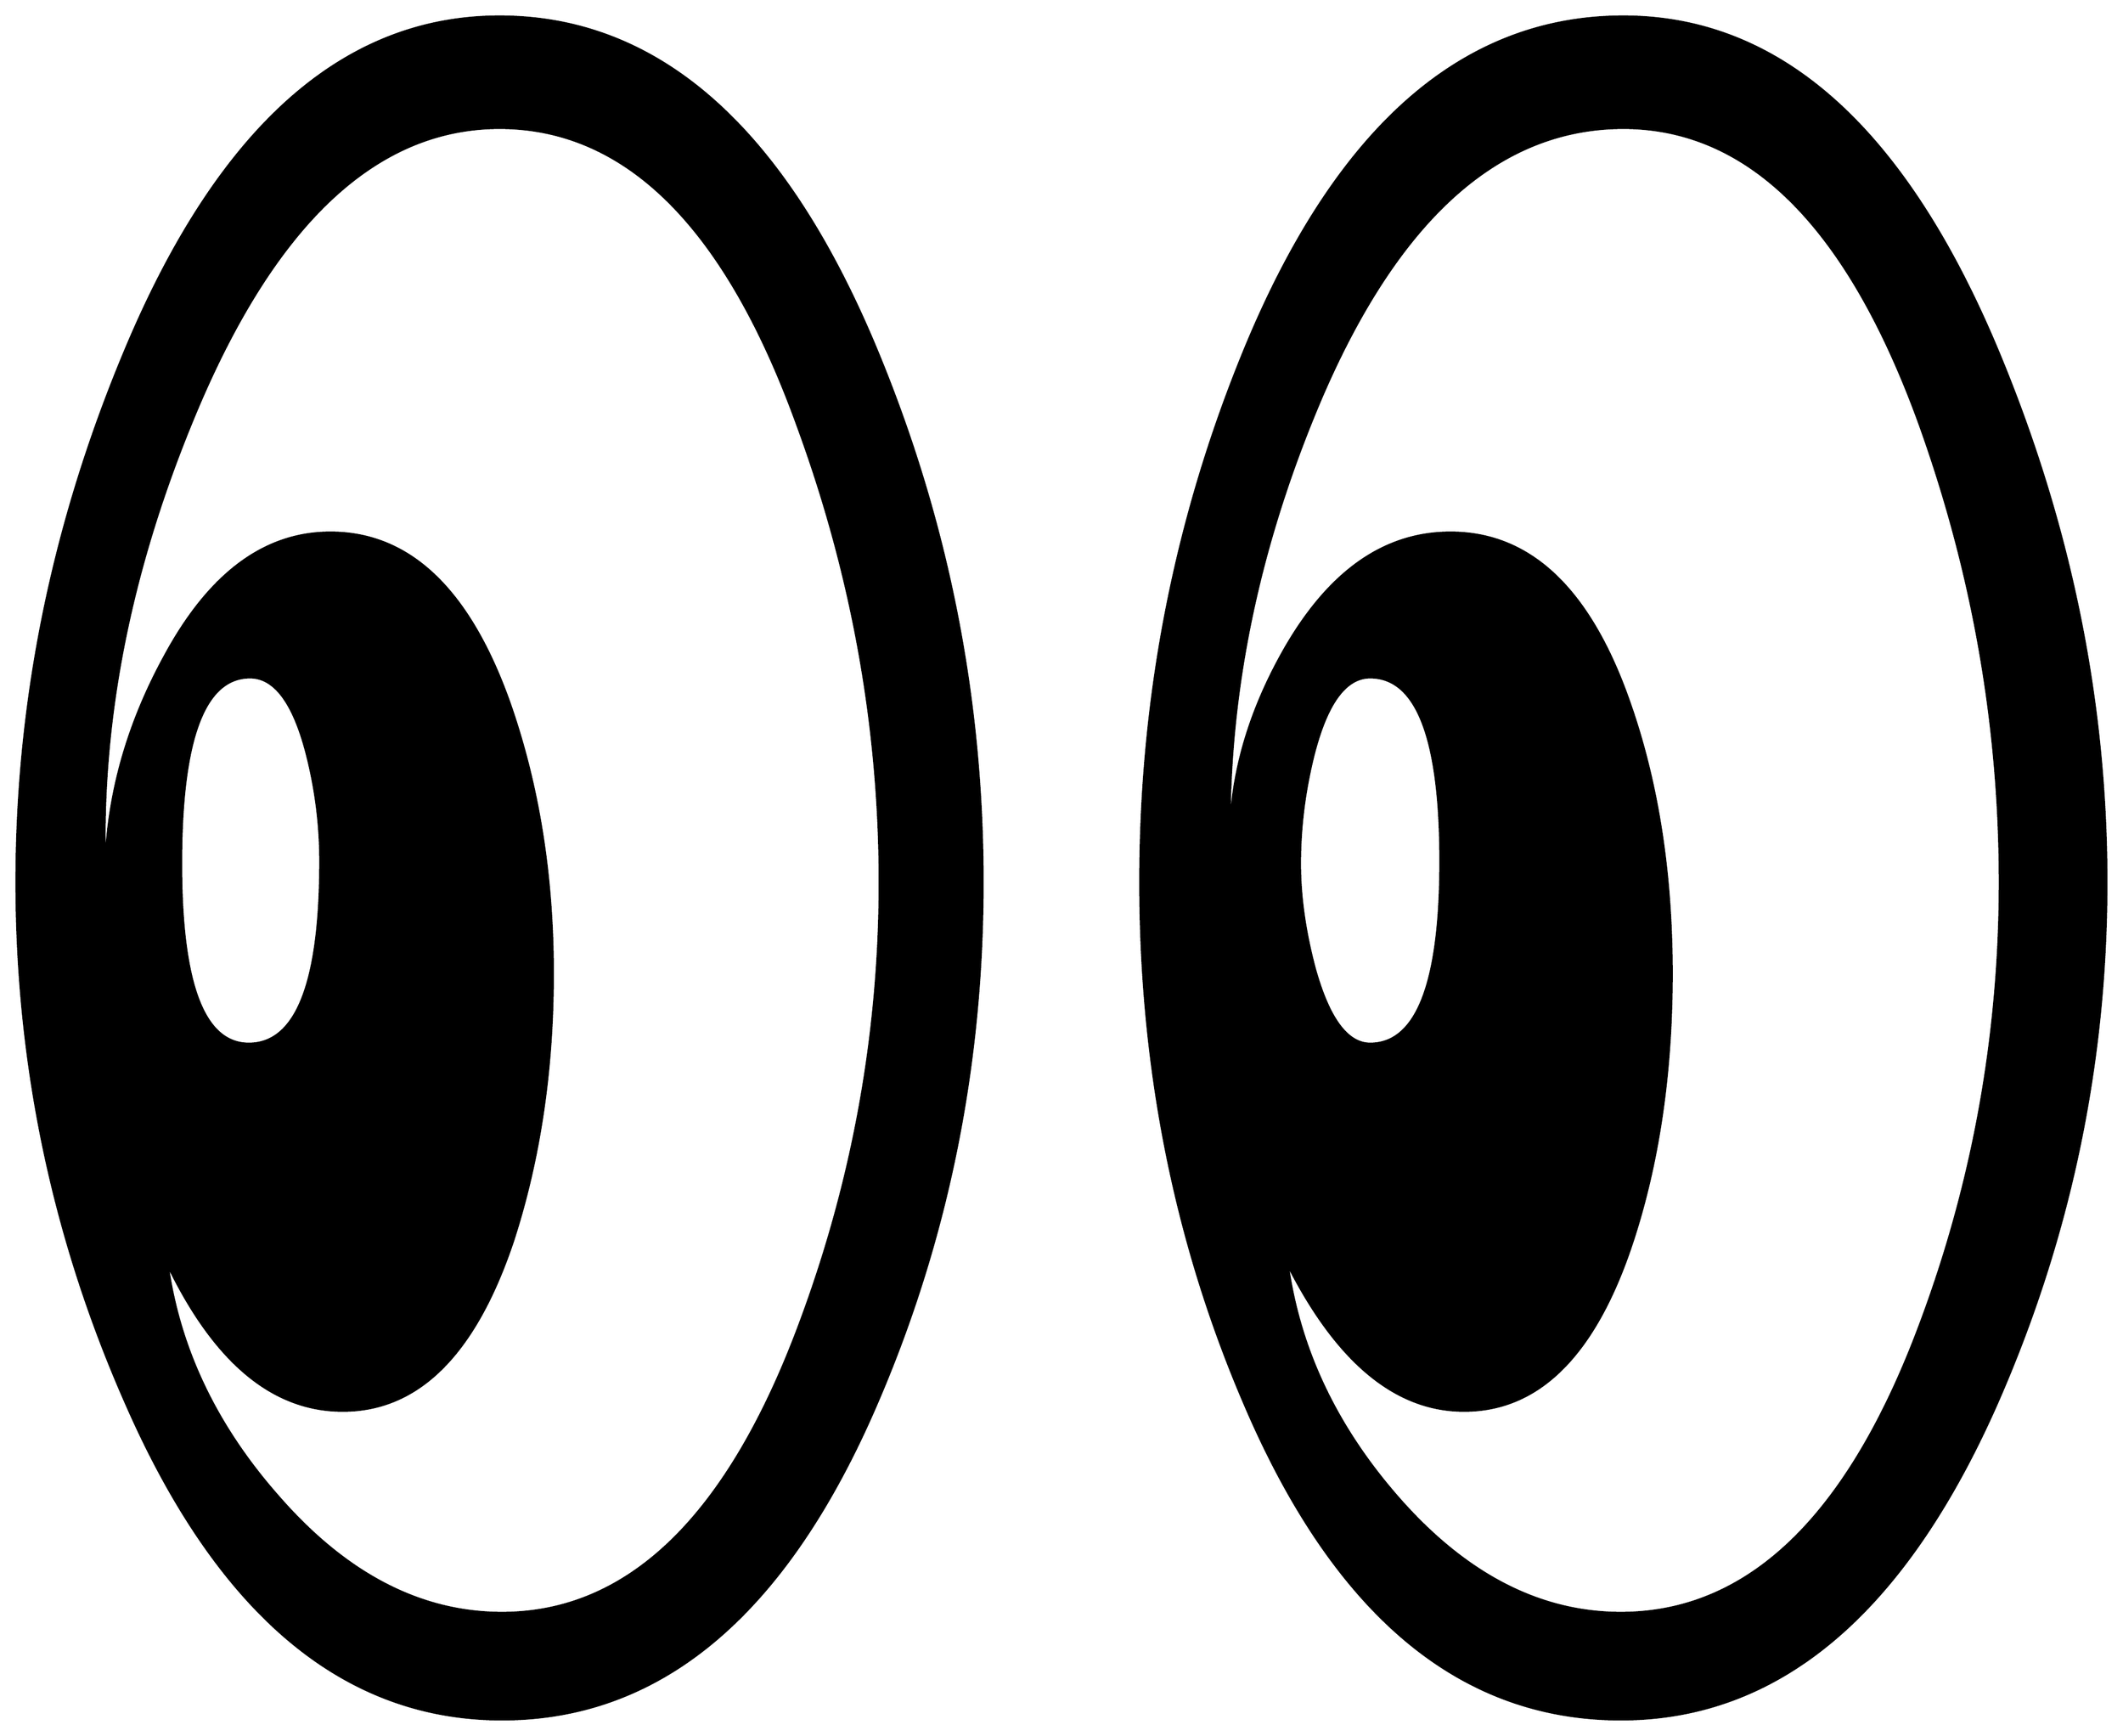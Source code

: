 


\begin{tikzpicture}[y=0.80pt, x=0.80pt, yscale=-1.0, xscale=1.0, inner sep=0pt, outer sep=0pt]
\begin{scope}[shift={(100.0,1680.0)},nonzero rule]
  \path[draw=.,fill=.,line width=1.600pt] (1774.0,-545.0) ..
    controls (1774.0,-397.667) and (1744.333,-256.667) ..
    (1685.0,-122.0) .. controls (1609.667,48.0) and (1508.333,133.0)
    .. (1381.0,133.0) .. controls (1251.0,133.0) and
    (1149.667,48.333) .. (1077.0,-121.0) .. controls (1020.333,-252.333)
    and (992.0,-393.667) .. (992.0,-545.0) .. controls
    (992.0,-697.0) and (1020.667,-842.0) .. (1078.0,-980.0) ..
    controls (1152.0,-1157.333) and (1253.667,-1246.0) ..
    (1383.0,-1246.0) .. controls (1509.0,-1246.0) and
    (1609.667,-1156.667) .. (1685.0,-978.0) .. controls
    (1744.333,-836.667) and (1774.0,-692.333) .. (1774.0,-545.0) --
    cycle(864.0,-545.0) .. controls (864.0,-395.667) and
    (835.333,-254.667) .. (778.0,-122.0) .. controls (704.667,48.0)
    and (603.667,133.0) .. (475.0,133.0) .. controls (347.0,133.0)
    and (245.667,48.0) .. (171.0,-122.0) .. controls
    (111.667,-256.0) and (82.0,-397.0) .. (82.0,-545.0) ..
    controls (82.0,-693.0) and (111.667,-837.333) .. (171.0,-978.0)
    .. controls (246.333,-1156.667) and (347.0,-1246.0) ..
    (473.0,-1246.0) .. controls (601.0,-1246.0) and
    (702.333,-1157.0) .. (777.0,-979.0) .. controls (835.0,-840.333)
    and (864.0,-695.667) .. (864.0,-545.0) -- cycle(1688.0,-545.0)
    .. controls (1688.0,-671.667) and (1666.333,-795.333) ..
    (1623.0,-916.0) .. controls (1565.0,-1076.0) and
    (1485.0,-1156.0) .. (1383.0,-1156.0) .. controls
    (1283.0,-1156.0) and (1201.667,-1083.667) .. (1139.0,-939.0) ..
    controls (1089.0,-822.333) and (1064.0,-706.0) ..
    (1064.0,-590.0) .. controls (1064.0,-586.0) and
    (1064.333,-577.667) .. (1065.0,-565.0) .. controls
    (1062.333,-621.667) and (1077.0,-678.0) .. (1109.0,-734.0) ..
    controls (1145.0,-796.667) and (1189.667,-828.0) ..
    (1243.0,-828.0) .. controls (1307.667,-828.0) and
    (1356.0,-782.0) .. (1388.0,-690.0) .. controls
    (1410.667,-625.333) and (1422.0,-552.333) .. (1422.0,-471.0) ..
    controls (1422.0,-391.667) and (1411.667,-320.0) ..
    (1391.0,-256.0) .. controls (1361.0,-163.333) and
    (1315.333,-117.0) .. (1254.0,-117.0) .. controls
    (1198.667,-117.0) and (1151.0,-156.667) .. (1111.0,-236.0) ..
    controls (1120.333,-167.333) and (1150.0,-104.333) ..
    (1200.0,-47.0) .. controls (1254.667,15.667) and (1315.0,47.0)
    .. (1381.0,47.0) .. controls (1483.667,47.0) and
    (1564.0,-29.667) .. (1622.0,-183.0) .. controls
    (1666.0,-299.0) and (1688.0,-419.667) .. (1688.0,-545.0) --
    cycle(1235.0,-562.0) .. controls (1235.0,-661.333) and
    (1216.0,-711.0) .. (1178.0,-711.0) .. controls
    (1158.0,-711.0) and (1142.667,-690.0) .. (1132.0,-648.0) ..
    controls (1124.667,-618.667) and (1121.0,-589.333) ..
    (1121.0,-560.0) .. controls (1121.0,-533.333) and
    (1125.0,-505.0) .. (1133.0,-475.0) .. controls
    (1144.333,-434.333) and (1159.333,-414.0) .. (1178.0,-414.0) ..
    controls (1216.0,-414.0) and (1235.0,-463.333) ..
    (1235.0,-562.0) -- cycle(781.0,-545.0) .. controls
    (781.0,-671.0) and (758.667,-794.667) .. (714.0,-916.0) ..
    controls (656.0,-1076.0) and (575.667,-1156.0) ..
    (473.0,-1156.0) .. controls (375.0,-1156.0) and
    (294.0,-1081.667) .. (230.0,-933.0) .. controls (178.667,-813.0)
    and (153.0,-695.667) .. (153.0,-581.0) .. controls
    (153.0,-574.333) and (153.333,-565.667) .. (154.0,-555.0) ..
    controls (155.333,-614.333) and (171.333,-672.0) .. (202.0,-728.0)
    .. controls (238.0,-794.667) and (282.667,-828.0) ..
    (336.0,-828.0) .. controls (400.0,-828.0) and (448.333,-782.0)
    .. (481.0,-690.0) .. controls (504.333,-623.333) and
    (516.0,-550.333) .. (516.0,-471.0) .. controls (516.0,-393.0)
    and (505.333,-321.0) .. (484.0,-255.0) .. controls
    (453.333,-163.0) and (407.333,-117.0) .. (346.0,-117.0) ..
    controls (289.333,-117.0) and (242.0,-156.667) .. (204.0,-236.0)
    .. controls (213.333,-167.333) and (243.333,-104.333) ..
    (294.0,-47.0) .. controls (348.667,15.667) and (409.0,47.0) ..
    (475.0,47.0) .. controls (577.0,47.0) and (657.0,-30.0) ..
    (715.0,-184.0) .. controls (759.0,-300.667) and (781.0,-421.0)
    .. (781.0,-545.0) -- cycle(328.0,-562.0) .. controls
    (328.0,-591.333) and (324.333,-620.333) .. (317.0,-649.0) ..
    controls (306.333,-690.333) and (291.0,-711.0) .. (271.0,-711.0)
    .. controls (233.667,-711.0) and (215.0,-660.667) ..
    (215.0,-560.0) .. controls (215.0,-462.667) and (233.333,-414.0)
    .. (270.0,-414.0) .. controls (308.667,-414.0) and
    (328.0,-463.333) .. (328.0,-562.0) -- cycle;
\end{scope}

\end{tikzpicture}

